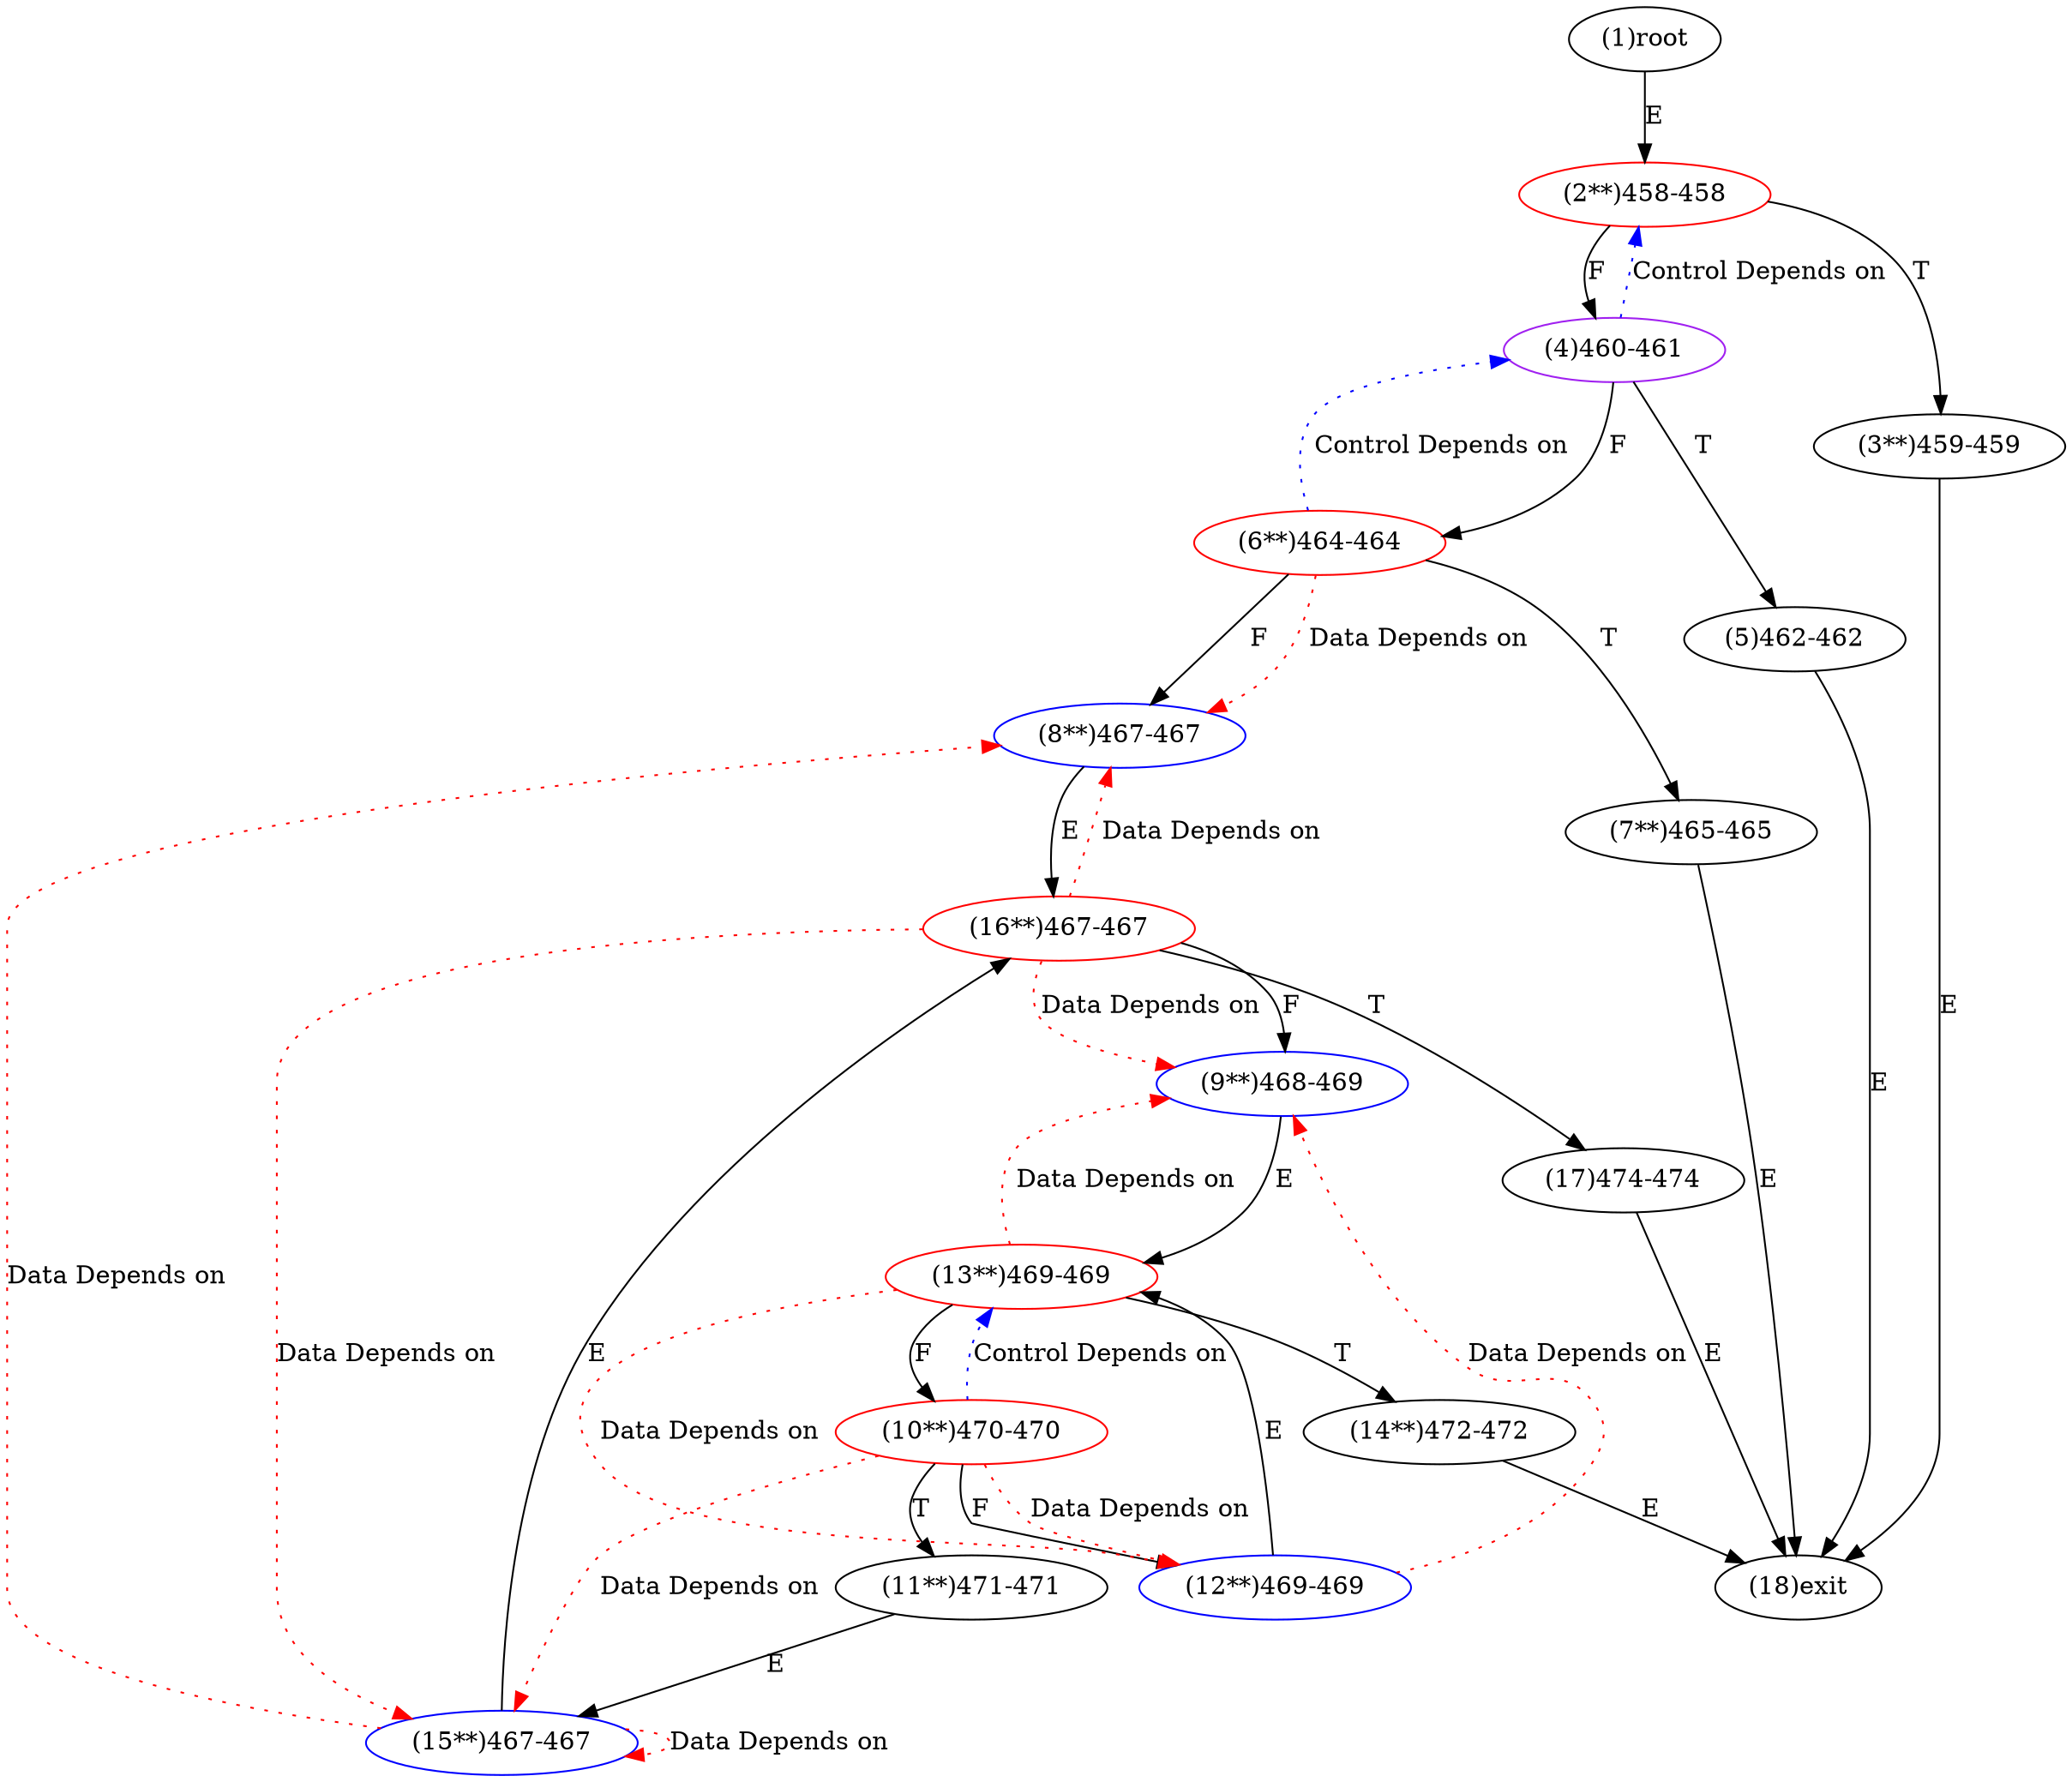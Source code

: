digraph "" { 
1[ label="(1)root"];
2[ label="(2**)458-458",color=red];
3[ label="(3**)459-459"];
4[ label="(4)460-461",color=purple];
5[ label="(5)462-462"];
6[ label="(6**)464-464",color=red];
7[ label="(7**)465-465"];
8[ label="(8**)467-467",color=blue];
9[ label="(9**)468-469",color=blue];
10[ label="(10**)470-470",color=red];
11[ label="(11**)471-471"];
12[ label="(12**)469-469",color=blue];
13[ label="(13**)469-469",color=red];
14[ label="(14**)472-472"];
15[ label="(15**)467-467",color=blue];
17[ label="(17)474-474"];
16[ label="(16**)467-467",color=red];
18[ label="(18)exit"];
1->2[ label="E"];
2->4[ label="F"];
2->3[ label="T"];
3->18[ label="E"];
4->6[ label="F"];
4->5[ label="T"];
5->18[ label="E"];
6->8[ label="F"];
6->7[ label="T"];
7->18[ label="E"];
8->16[ label="E"];
9->13[ label="E"];
10->12[ label="F"];
10->11[ label="T"];
11->15[ label="E"];
12->13[ label="E"];
13->10[ label="F"];
13->14[ label="T"];
14->18[ label="E"];
15->16[ label="E"];
16->9[ label="F"];
16->17[ label="T"];
17->18[ label="E"];
4->2[ color="blue" label="Control Depends on" style = dotted ];
6->4[ color="blue" label="Control Depends on" style = dotted ];
6->8[ color="red" label="Data Depends on" style = dotted ];
10->15[ color="red" label="Data Depends on" style = dotted ];
10->12[ color="red" label="Data Depends on" style = dotted ];
10->13[ color="blue" label="Control Depends on" style = dotted ];
12->9[ color="red" label="Data Depends on" style = dotted ];
13->12[ color="red" label="Data Depends on" style = dotted ];
13->9[ color="red" label="Data Depends on" style = dotted ];
15->15[ color="red" label="Data Depends on" style = dotted ];
15->8[ color="red" label="Data Depends on" style = dotted ];
16->9[ color="red" label="Data Depends on" style = dotted ];
16->8[ color="red" label="Data Depends on" style = dotted ];
16->15[ color="red" label="Data Depends on" style = dotted ];
}